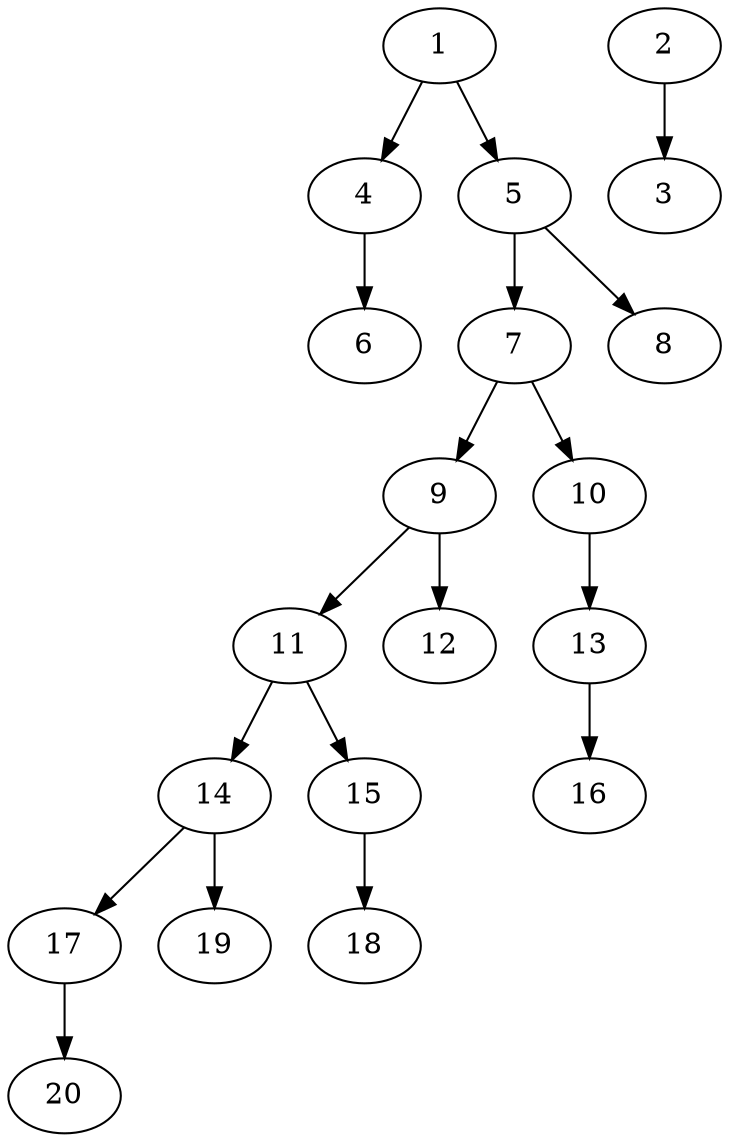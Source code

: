 // DAG (tier=1-easy, mode=data, n=20, ccr=0.322, fat=0.380, density=0.308, regular=0.722, jump=0.033, mindata=1048576, maxdata=8388608)
// DAG automatically generated by daggen at Sun Aug 24 16:33:33 2025
// /home/ermia/Project/Environments/daggen/bin/daggen --dot --ccr 0.322 --fat 0.380 --regular 0.722 --density 0.308 --jump 0.033 --mindata 1048576 --maxdata 8388608 -n 20 
digraph G {
  1 [size="7434787478290038784", alpha="0.19", expect_size="3717393739145019392"]
  1 -> 4 [size ="30474437132288"]
  1 -> 5 [size ="30474437132288"]
  2 [size="15092982553506780", alpha="0.05", expect_size="7546491276753390"]
  2 -> 3 [size ="412687603335168"]
  3 [size="275839530035086098432", alpha="0.02", expect_size="137919765017543049216"]
  4 [size="708527295302483840", alpha="0.05", expect_size="354263647651241920"]
  4 -> 6 [size ="558560496844800"]
  5 [size="39792081405629956096", alpha="0.10", expect_size="19896040702814978048"]
  5 -> 7 [size ="93244041986048"]
  5 -> 8 [size ="93244041986048"]
  6 [size="110062007293575168000", alpha="0.17", expect_size="55031003646787584000"]
  7 [size="119979732781101824", alpha="0.02", expect_size="59989866390550912"]
  7 -> 9 [size ="115461639372800"]
  7 -> 10 [size ="115461639372800"]
  8 [size="978776738915134", alpha="0.04", expect_size="489388369457567"]
  9 [size="28099792770976216", alpha="0.18", expect_size="14049896385488108"]
  9 -> 11 [size ="22810311262208"]
  9 -> 12 [size ="22810311262208"]
  10 [size="447211329977652871168", alpha="0.13", expect_size="223605664988826435584"]
  10 -> 13 [size ="467841258094592"]
  11 [size="4120899053787508", alpha="0.11", expect_size="2060449526893754"]
  11 -> 14 [size ="216820820738048"]
  11 -> 15 [size ="216820820738048"]
  12 [size="12758519990727760", alpha="0.17", expect_size="6379259995363880"]
  13 [size="19936724716101828608", alpha="0.15", expect_size="9968362358050914304"]
  13 -> 16 [size ="58820113989632"]
  14 [size="97302343505700016", alpha="0.11", expect_size="48651171752850008"]
  14 -> 17 [size ="50106296434688"]
  14 -> 19 [size ="50106296434688"]
  15 [size="522391438676197376000", alpha="0.00", expect_size="261195719338098688000"]
  15 -> 18 [size ="518904401100800"]
  16 [size="1736773243631302", alpha="0.10", expect_size="868386621815651"]
  17 [size="195778675255141984", alpha="0.07", expect_size="97889337627570992"]
  17 -> 20 [size ="156914155520000"]
  18 [size="53200562626835632", alpha="0.14", expect_size="26600281313417816"]
  19 [size="20686377835086128", alpha="0.07", expect_size="10343188917543064"]
  20 [size="270922413604304060416", alpha="0.19", expect_size="135461206802152030208"]
}
